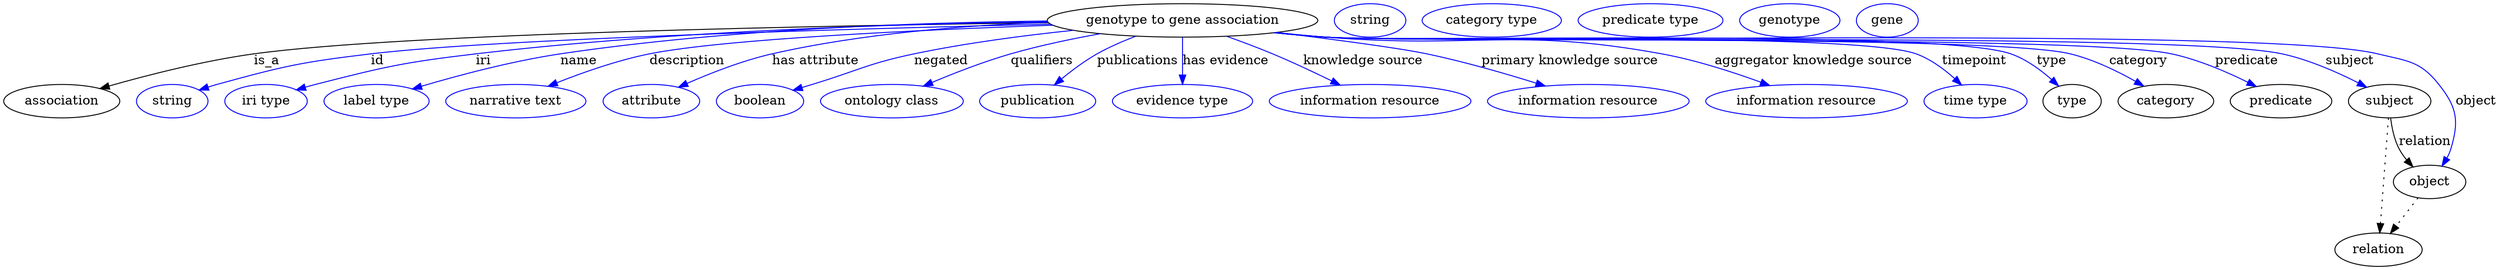 digraph {
	graph [bb="0,0,2682.4,283"];
	node [label="\N"];
	"genotype to gene association"	[height=0.5,
		label="genotype to gene association",
		pos="1267.4,265",
		width=4.0441];
	association	[height=0.5,
		pos="62.394,178",
		width=1.7332];
	"genotype to gene association" -> association	[label=is_a,
		lp="282.39,221.5",
		pos="e,103.74,191.66 1122.9,262.55 886.87,259.56 428.93,251.06 268.39,229 214.84,221.64 154.92,206.26 113.57,194.5"];
	id	[color=blue,
		height=0.5,
		label=string,
		pos="181.39,178",
		width=1.0652];
	"genotype to gene association" -> id	[color=blue,
		label=id,
		lp="401.39,221.5",
		pos="e,210.37,190.01 1125.1,261.02 914.88,256.14 531.46,245.35 394.39,229 320.14,220.14 301.49,215.87 229.39,196 226.28,195.14 223.08,\
194.18 219.88,193.17",
		style=solid];
	iri	[color=blue,
		height=0.5,
		label="iri type",
		pos="282.39,178",
		width=1.2277];
	"genotype to gene association" -> iri	[color=blue,
		label=iri,
		lp="515.39,221.5",
		pos="e,315.29,190.23 1122.3,263.49 968.94,261.52 720.38,254.2 507.39,229 430.1,219.85 410.81,215.26 335.39,196 332.02,195.14 328.54,194.18 \
325.05,193.17",
		style=solid];
	name	[color=blue,
		height=0.5,
		label="label type",
		pos="401.39,178",
		width=1.5707];
	"genotype to gene association" -> name	[color=blue,
		label=name,
		lp="618.39,221.5",
		pos="e,440.17,191.27 1121.7,264.51 985.64,263.07 777.23,255.94 598.39,229 546.93,221.25 489.37,205.83 449.83,194.15",
		style=solid];
	description	[color=blue,
		height=0.5,
		label="narrative text",
		pos="551.39,178",
		width=2.0943];
	"genotype to gene association" -> description	[color=blue,
		label=description,
		lp="733.89,221.5",
		pos="e,585.65,194.09 1127.4,259.91 984.69,254.95 773.27,245.17 693.39,229 659.48,222.13 622.67,209 595.02,197.91",
		style=solid];
	"has attribute"	[color=blue,
		height=0.5,
		label=attribute,
		pos="696.39,178",
		width=1.4443];
	"genotype to gene association" -> "has attribute"	[color=blue,
		label="has attribute",
		lp="872.39,221.5",
		pos="e,725.34,193.03 1122.5,263.09 1035.4,259.94 922.95,251.27 825.39,229 793.83,221.8 759.75,208.32 734.54,197.17",
		style=solid];
	negated	[color=blue,
		height=0.5,
		label=boolean,
		pos="813.39,178",
		width=1.2999];
	"genotype to gene association" -> negated	[color=blue,
		label=negated,
		lp="1007.4,221.5",
		pos="e,848.59,189.93 1149.6,254.34 1096.9,248.83 1034.2,240.66 978.39,229 928.43,218.56 917.22,210.87 868.39,196 865.09,194.99 861.68,\
193.95 858.25,192.9",
		style=solid];
	qualifiers	[color=blue,
		height=0.5,
		label="ontology class",
		pos="954.39,178",
		width=2.1304];
	"genotype to gene association" -> qualifiers	[color=blue,
		label=qualifiers,
		lp="1115.9,221.5",
		pos="e,988.3,194.24 1178.6,250.65 1147.9,245.12 1113.3,237.89 1082.4,229 1053.5,220.71 1022.1,208.5 997.66,198.21",
		style=solid];
	publications	[color=blue,
		height=0.5,
		label=publication,
		pos="1111.4,178",
		width=1.7332];
	"genotype to gene association" -> publications	[color=blue,
		label=publications,
		lp="1219.4,221.5",
		pos="e,1129.4,195.45 1217,247.93 1203.1,242.68 1188.3,236.3 1175.4,229 1162,221.42 1148.3,211.19 1137.1,201.95",
		style=solid];
	"has evidence"	[color=blue,
		height=0.5,
		label="evidence type",
		pos="1267.4,178",
		width=2.0943];
	"genotype to gene association" -> "has evidence"	[color=blue,
		label="has evidence",
		lp="1313.9,221.5",
		pos="e,1267.4,196.18 1267.4,246.8 1267.4,235.16 1267.4,219.55 1267.4,206.24",
		style=solid];
	"knowledge source"	[color=blue,
		height=0.5,
		label="information resource",
		pos="1469.4,178",
		width=3.015];
	"genotype to gene association" -> "knowledge source"	[color=blue,
		label="knowledge source",
		lp="1461.9,221.5",
		pos="e,1437.1,195.37 1315.1,247.83 1330.9,242.2 1348.5,235.62 1364.4,229 1385.7,220.11 1408.9,209.19 1428.1,199.83",
		style=solid];
	"primary knowledge source"	[color=blue,
		height=0.5,
		label="information resource",
		pos="1704.4,178",
		width=3.015];
	"genotype to gene association" -> "primary knowledge source"	[color=blue,
		label="primary knowledge source",
		lp="1684.4,221.5",
		pos="e,1658,194.37 1368.7,252.07 1429.3,244.64 1500.1,235.33 1530.4,229 1570.3,220.66 1614.4,207.94 1648.3,197.41",
		style=solid];
	"aggregator knowledge source"	[color=blue,
		height=0.5,
		label="information resource",
		pos="1939.4,178",
		width=3.015];
	"genotype to gene association" -> "aggregator knowledge source"	[color=blue,
		label="aggregator knowledge source",
		lp="1946.9,221.5",
		pos="e,1899.7,194.88 1368.6,252.02 1386.5,250.15 1405,248.39 1422.4,247 1582.5,234.24 1625.3,257.76 1783.4,229 1820,222.34 1859.9,209.43 \
1890.2,198.39",
		style=solid];
	timepoint	[color=blue,
		height=0.5,
		label="time type",
		pos="2121.4,178",
		width=1.5346];
	"genotype to gene association" -> timepoint	[color=blue,
		label=timepoint,
		lp="2120.4,221.5",
		pos="e,2106.3,195.39 1367.3,251.84 1385.6,249.95 1404.6,248.23 1422.4,247 1492.8,242.15 1991,252.92 2057.4,229 2072.9,223.41 2087.6,212.48 \
2099,202.27",
		style=solid];
	type	[height=0.5,
		pos="2225.4,178",
		width=0.86659];
	"genotype to gene association" -> type	[color=blue,
		label=type,
		lp="2203.4,221.5",
		pos="e,2210.8,194.44 1366.9,251.82 1385.3,249.93 1404.4,248.2 1422.4,247 1504.1,241.53 2082.1,256.04 2159.4,229 2175.7,223.29 2191.3,\
211.92 2203.2,201.45",
		style=solid];
	category	[height=0.5,
		pos="2326.4,178",
		width=1.4263];
	"genotype to gene association" -> category	[color=blue,
		label=category,
		lp="2296.9,221.5",
		pos="e,2302.9,194.01 1366.9,251.79 1385.3,249.9 1404.4,248.18 1422.4,247 1511.2,241.14 2136.9,249.92 2223.4,229 2248.4,222.95 2274.5,\
210.23 2294.1,199.13",
		style=solid];
	predicate	[height=0.5,
		pos="2450.4,178",
		width=1.5165];
	"genotype to gene association" -> predicate	[color=blue,
		label=predicate,
		lp="2413.4,221.5",
		pos="e,2423.7,193.79 1366.5,251.8 1385.1,249.89 1404.3,248.17 1422.4,247 1523.3,240.48 2233.5,250.11 2332.4,229 2361.3,222.84 2391.9,\
209.63 2414.7,198.33",
		style=solid];
	subject	[height=0.5,
		pos="2567.4,178",
		width=1.2277];
	"genotype to gene association" -> subject	[color=blue,
		label=subject,
		lp="2524.4,221.5",
		pos="e,2542.5,193.1 1366.5,251.76 1385,249.86 1404.3,248.15 1422.4,247 1536.5,239.76 2339.6,253.09 2451.4,229 2480.3,222.78 2510.9,209.25 \
2533.4,197.84",
		style=solid];
	object	[height=0.5,
		pos="2610.4,91",
		width=1.0832];
	"genotype to gene association" -> object	[color=blue,
		label=object,
		lp="2660.4,178",
		pos="e,2623.8,108.09 1366.5,251.74 1385,249.84 1404.3,248.13 1422.4,247 1547.9,239.13 2432.2,258.87 2554.4,229 2586.3,221.21 2600,221.67 \
2620.4,196 2639.8,171.57 2642.3,156.9 2633.4,127 2632.4,123.55 2630.9,120.13 2629.1,116.85",
		style=solid];
	association_type	[color=blue,
		height=0.5,
		label=string,
		pos="1469.4,265",
		width=1.0652];
	association_category	[color=blue,
		height=0.5,
		label="category type",
		pos="1600.4,265",
		width=2.0762];
	"genotype to gene association_predicate"	[color=blue,
		height=0.5,
		label="predicate type",
		pos="1771.4,265",
		width=2.1665];
	subject -> object	[label=relation,
		lp="2605.4,134.5",
		pos="e,2592.5,107.23 2568.5,159.55 2569.7,149.57 2572.2,137.07 2577.4,127 2579.6,122.68 2582.5,118.52 2585.7,114.66"];
	relation	[height=0.5,
		pos="2555.4,18",
		width=1.2999];
	subject -> relation	[pos="e,2556.7,36.188 2566.1,159.79 2564,132.48 2560,78.994 2557.5,46.38",
		style=dotted];
	"genotype to gene association_subject"	[color=blue,
		height=0.5,
		label=genotype,
		pos="1921.4,265",
		width=1.4985];
	object -> relation	[pos="e,2568.2,35.54 2597.9,73.889 2591,64.939 2582.2,53.617 2574.4,43.584",
		style=dotted];
	"genotype to gene association_object"	[color=blue,
		height=0.5,
		label=gene,
		pos="2026.4,265",
		width=0.92075];
}
